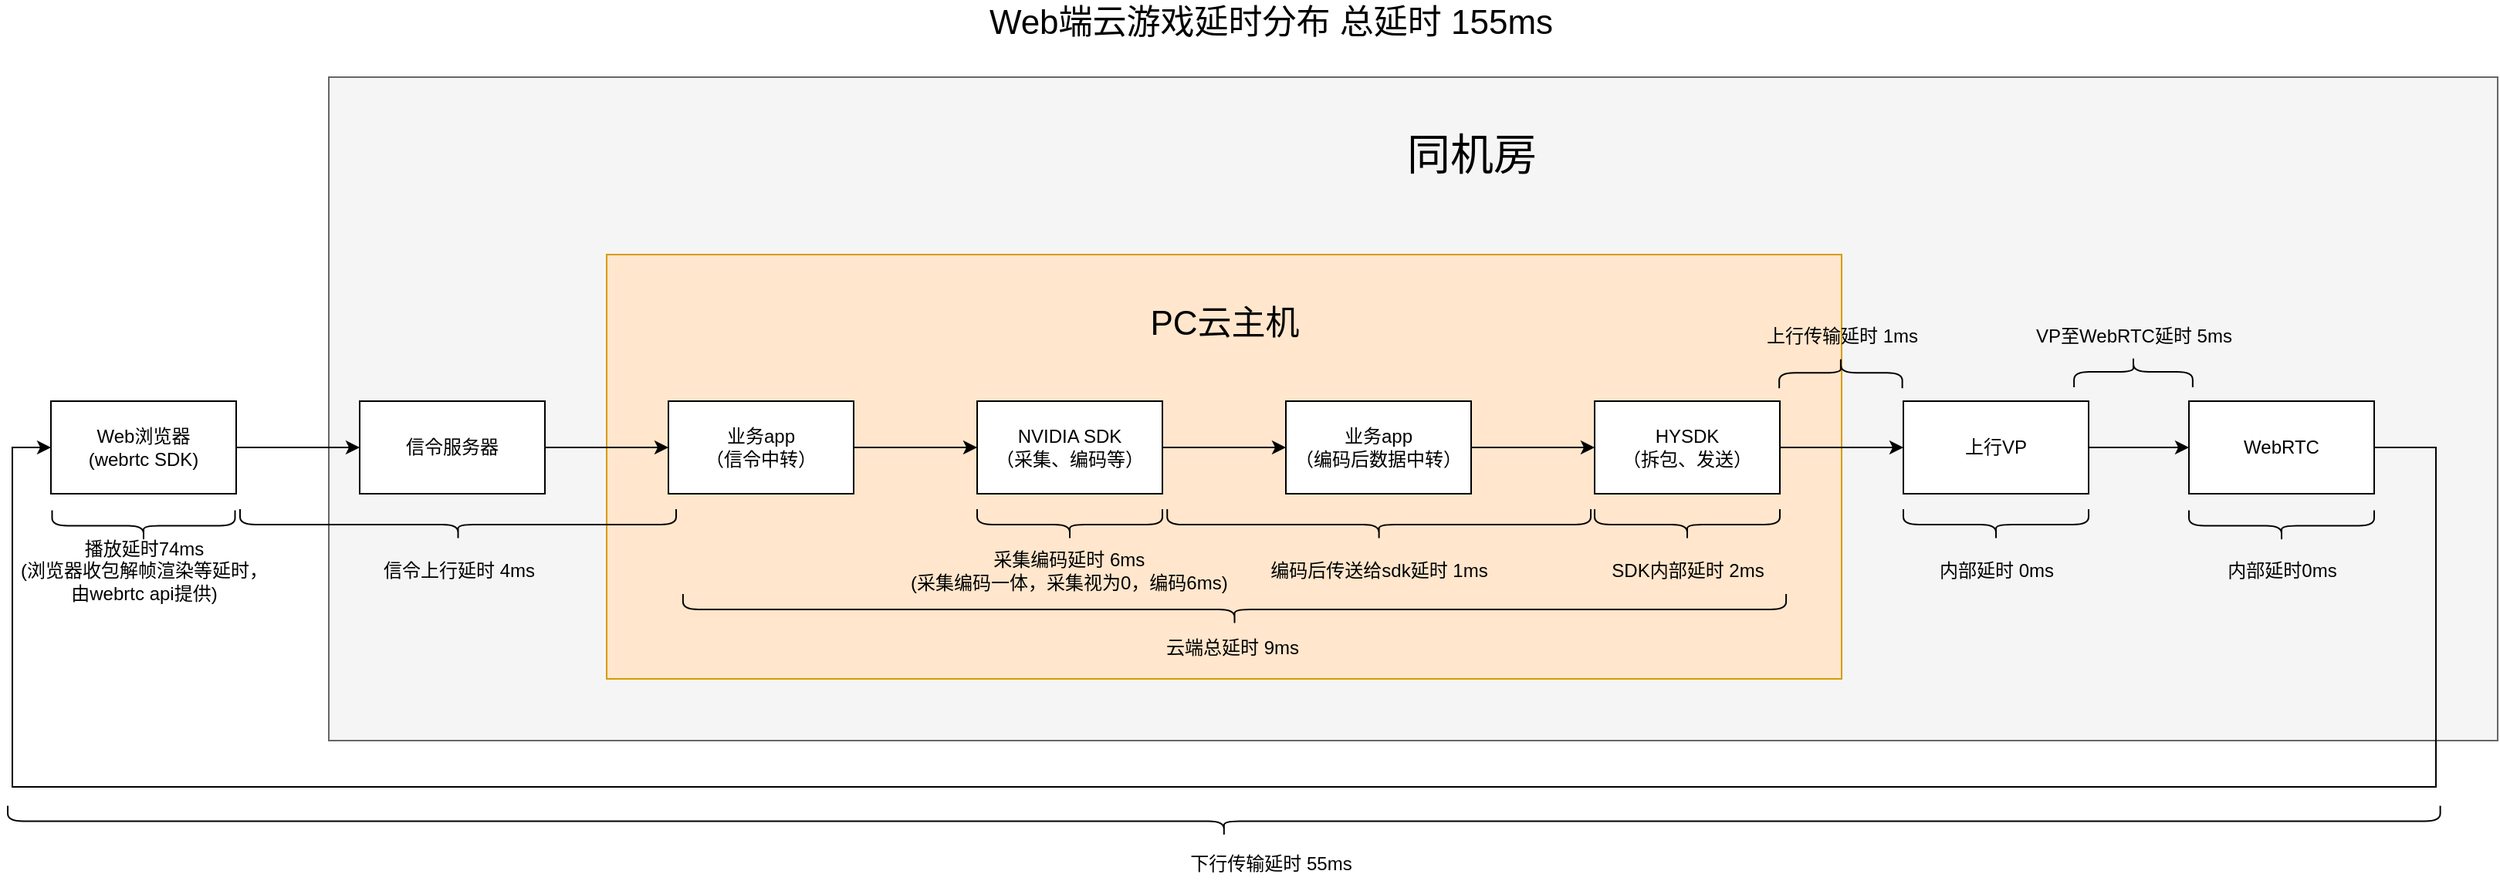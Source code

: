<mxfile version="13.9.2" type="github">
  <diagram id="pei0yE4xSCauYD3dITiz" name="Page-1">
    <mxGraphModel dx="2489" dy="761" grid="1" gridSize="10" guides="1" tooltips="1" connect="1" arrows="1" fold="1" page="1" pageScale="1" pageWidth="827" pageHeight="1169" math="0" shadow="0">
      <root>
        <mxCell id="0" />
        <mxCell id="1" parent="0" />
        <mxCell id="7MeD4XDEcG4lgqhzSJPx-1" value="" style="rounded=0;whiteSpace=wrap;html=1;fillColor=#f5f5f5;strokeColor=#666666;fontColor=#333333;" vertex="1" parent="1">
          <mxGeometry x="65" y="130" width="1405" height="430" as="geometry" />
        </mxCell>
        <mxCell id="7MeD4XDEcG4lgqhzSJPx-2" value="" style="rounded=0;whiteSpace=wrap;html=1;align=center;fillColor=#ffe6cc;strokeColor=#d79b00;" vertex="1" parent="1">
          <mxGeometry x="245" y="245" width="800" height="275" as="geometry" />
        </mxCell>
        <mxCell id="7MeD4XDEcG4lgqhzSJPx-3" value="" style="edgeStyle=orthogonalEdgeStyle;rounded=0;orthogonalLoop=1;jettySize=auto;html=1;" edge="1" parent="1" source="7MeD4XDEcG4lgqhzSJPx-4" target="7MeD4XDEcG4lgqhzSJPx-6">
          <mxGeometry relative="1" as="geometry" />
        </mxCell>
        <mxCell id="7MeD4XDEcG4lgqhzSJPx-4" value="NVIDIA SDK&lt;br&gt;（采集、编码等）" style="whiteSpace=wrap;html=1;" vertex="1" parent="1">
          <mxGeometry x="485" y="340" width="120" height="60" as="geometry" />
        </mxCell>
        <mxCell id="7MeD4XDEcG4lgqhzSJPx-5" value="" style="edgeStyle=orthogonalEdgeStyle;rounded=0;orthogonalLoop=1;jettySize=auto;html=1;" edge="1" parent="1" source="7MeD4XDEcG4lgqhzSJPx-6" target="7MeD4XDEcG4lgqhzSJPx-8">
          <mxGeometry relative="1" as="geometry" />
        </mxCell>
        <mxCell id="7MeD4XDEcG4lgqhzSJPx-6" value="业务app&lt;br&gt;（编码后数据中转）" style="whiteSpace=wrap;html=1;" vertex="1" parent="1">
          <mxGeometry x="685" y="340" width="120" height="60" as="geometry" />
        </mxCell>
        <mxCell id="7MeD4XDEcG4lgqhzSJPx-7" value="" style="edgeStyle=orthogonalEdgeStyle;rounded=0;orthogonalLoop=1;jettySize=auto;html=1;" edge="1" parent="1" source="7MeD4XDEcG4lgqhzSJPx-8" target="7MeD4XDEcG4lgqhzSJPx-10">
          <mxGeometry relative="1" as="geometry" />
        </mxCell>
        <mxCell id="7MeD4XDEcG4lgqhzSJPx-8" value="HYSDK&lt;br&gt;（拆包、发送）" style="whiteSpace=wrap;html=1;" vertex="1" parent="1">
          <mxGeometry x="885" y="340" width="120" height="60" as="geometry" />
        </mxCell>
        <mxCell id="7MeD4XDEcG4lgqhzSJPx-9" value="" style="edgeStyle=orthogonalEdgeStyle;rounded=0;orthogonalLoop=1;jettySize=auto;html=1;" edge="1" parent="1" source="7MeD4XDEcG4lgqhzSJPx-10" target="7MeD4XDEcG4lgqhzSJPx-12">
          <mxGeometry relative="1" as="geometry" />
        </mxCell>
        <mxCell id="7MeD4XDEcG4lgqhzSJPx-10" value="上行VP" style="whiteSpace=wrap;html=1;" vertex="1" parent="1">
          <mxGeometry x="1085" y="340" width="120" height="60" as="geometry" />
        </mxCell>
        <mxCell id="7MeD4XDEcG4lgqhzSJPx-11" style="edgeStyle=orthogonalEdgeStyle;rounded=0;orthogonalLoop=1;jettySize=auto;html=1;entryX=0;entryY=0.5;entryDx=0;entryDy=0;fontSize=12;" edge="1" parent="1" source="7MeD4XDEcG4lgqhzSJPx-12" target="7MeD4XDEcG4lgqhzSJPx-18">
          <mxGeometry relative="1" as="geometry">
            <Array as="points">
              <mxPoint x="1430" y="370" />
              <mxPoint x="1430" y="590" />
              <mxPoint x="-140" y="590" />
              <mxPoint x="-140" y="370" />
            </Array>
            <mxPoint x="1510" y="400" as="sourcePoint" />
          </mxGeometry>
        </mxCell>
        <mxCell id="7MeD4XDEcG4lgqhzSJPx-12" value="WebRTC" style="whiteSpace=wrap;html=1;" vertex="1" parent="1">
          <mxGeometry x="1270" y="340" width="120" height="60" as="geometry" />
        </mxCell>
        <mxCell id="7MeD4XDEcG4lgqhzSJPx-13" value="" style="edgeStyle=orthogonalEdgeStyle;rounded=0;orthogonalLoop=1;jettySize=auto;html=1;" edge="1" parent="1" source="7MeD4XDEcG4lgqhzSJPx-14" target="7MeD4XDEcG4lgqhzSJPx-4">
          <mxGeometry relative="1" as="geometry" />
        </mxCell>
        <mxCell id="7MeD4XDEcG4lgqhzSJPx-14" value="业务app&lt;br&gt;（信令中转）" style="whiteSpace=wrap;html=1;" vertex="1" parent="1">
          <mxGeometry x="285" y="340" width="120" height="60" as="geometry" />
        </mxCell>
        <mxCell id="7MeD4XDEcG4lgqhzSJPx-15" value="" style="edgeStyle=orthogonalEdgeStyle;rounded=0;orthogonalLoop=1;jettySize=auto;html=1;" edge="1" parent="1" source="7MeD4XDEcG4lgqhzSJPx-16" target="7MeD4XDEcG4lgqhzSJPx-14">
          <mxGeometry relative="1" as="geometry" />
        </mxCell>
        <mxCell id="7MeD4XDEcG4lgqhzSJPx-16" value="信令服务器" style="whiteSpace=wrap;html=1;" vertex="1" parent="1">
          <mxGeometry x="85" y="340" width="120" height="60" as="geometry" />
        </mxCell>
        <mxCell id="7MeD4XDEcG4lgqhzSJPx-17" value="" style="edgeStyle=orthogonalEdgeStyle;rounded=0;orthogonalLoop=1;jettySize=auto;html=1;fontSize=12;" edge="1" parent="1" source="7MeD4XDEcG4lgqhzSJPx-18" target="7MeD4XDEcG4lgqhzSJPx-16">
          <mxGeometry relative="1" as="geometry" />
        </mxCell>
        <mxCell id="7MeD4XDEcG4lgqhzSJPx-18" value="Web浏览器&lt;br&gt;(webrtc SDK)" style="whiteSpace=wrap;html=1;" vertex="1" parent="1">
          <mxGeometry x="-115" y="340" width="120" height="60" as="geometry" />
        </mxCell>
        <mxCell id="7MeD4XDEcG4lgqhzSJPx-19" value="PC云主机" style="text;html=1;align=center;verticalAlign=middle;resizable=0;points=[];autosize=1;fontSize=22;" vertex="1" parent="1">
          <mxGeometry x="590" y="275" width="110" height="30" as="geometry" />
        </mxCell>
        <mxCell id="7MeD4XDEcG4lgqhzSJPx-20" value="同机房" style="text;html=1;align=center;verticalAlign=middle;resizable=0;points=[];autosize=1;fontSize=28;" vertex="1" parent="1">
          <mxGeometry x="755.31" y="160" width="100" height="40" as="geometry" />
        </mxCell>
        <mxCell id="7MeD4XDEcG4lgqhzSJPx-21" value="" style="shape=curlyBracket;whiteSpace=wrap;html=1;rounded=1;fontSize=22;rotation=-90;" vertex="1" parent="1">
          <mxGeometry x="535" y="360" width="20" height="120" as="geometry" />
        </mxCell>
        <mxCell id="7MeD4XDEcG4lgqhzSJPx-22" value="" style="shape=curlyBracket;whiteSpace=wrap;html=1;rounded=1;fontSize=22;rotation=-90;" vertex="1" parent="1">
          <mxGeometry x="735.31" y="282.82" width="20" height="274.38" as="geometry" />
        </mxCell>
        <mxCell id="7MeD4XDEcG4lgqhzSJPx-23" value="" style="shape=curlyBracket;whiteSpace=wrap;html=1;rounded=1;fontSize=22;rotation=-90;" vertex="1" parent="1">
          <mxGeometry x="935" y="360" width="20" height="120" as="geometry" />
        </mxCell>
        <mxCell id="7MeD4XDEcG4lgqhzSJPx-24" value="" style="shape=curlyBracket;whiteSpace=wrap;html=1;rounded=1;fontSize=22;rotation=-90;" vertex="1" parent="1">
          <mxGeometry x="1135" y="360" width="20" height="120" as="geometry" />
        </mxCell>
        <mxCell id="7MeD4XDEcG4lgqhzSJPx-25" value="&lt;div style=&quot;text-align: center&quot;&gt;&lt;span&gt;采集编码延时 6ms&lt;/span&gt;&lt;/div&gt;&lt;div style=&quot;text-align: center&quot;&gt;&lt;span&gt;(采集编码一体，采集视为0，编码6ms)&lt;/span&gt;&lt;/div&gt;" style="text;html=1;align=left;verticalAlign=middle;resizable=0;points=[];autosize=1;fontSize=12;" vertex="1" parent="1">
          <mxGeometry x="440" y="435" width="220" height="30" as="geometry" />
        </mxCell>
        <mxCell id="7MeD4XDEcG4lgqhzSJPx-26" value="" style="shape=curlyBracket;whiteSpace=wrap;html=1;rounded=1;fontSize=22;rotation=-90;" vertex="1" parent="1">
          <mxGeometry x="138.75" y="278.75" width="20" height="282.51" as="geometry" />
        </mxCell>
        <mxCell id="7MeD4XDEcG4lgqhzSJPx-27" value="SDK内部延时 2ms" style="text;html=1;align=center;verticalAlign=middle;resizable=0;points=[];autosize=1;fontSize=12;" vertex="1" parent="1">
          <mxGeometry x="890" y="440" width="110" height="20" as="geometry" />
        </mxCell>
        <mxCell id="7MeD4XDEcG4lgqhzSJPx-28" value="编码后传送给sdk延时 1ms" style="text;html=1;align=center;verticalAlign=middle;resizable=0;points=[];autosize=1;fontSize=12;" vertex="1" parent="1">
          <mxGeometry x="665.31" y="440" width="160" height="20" as="geometry" />
        </mxCell>
        <mxCell id="7MeD4XDEcG4lgqhzSJPx-30" value="上行传输延时 1ms" style="text;html=1;align=center;verticalAlign=middle;resizable=0;points=[];autosize=1;fontSize=12;" vertex="1" parent="1">
          <mxGeometry x="990" y="288" width="110" height="20" as="geometry" />
        </mxCell>
        <mxCell id="7MeD4XDEcG4lgqhzSJPx-31" value="内部延时 0ms" style="text;html=1;align=center;verticalAlign=middle;resizable=0;points=[];autosize=1;fontSize=12;" vertex="1" parent="1">
          <mxGeometry x="1100" y="440" width="90" height="20" as="geometry" />
        </mxCell>
        <mxCell id="7MeD4XDEcG4lgqhzSJPx-32" value="" style="shape=curlyBracket;whiteSpace=wrap;html=1;rounded=1;fontSize=22;rotation=90;" vertex="1" parent="1">
          <mxGeometry x="1224" y="282.62" width="20" height="76.88" as="geometry" />
        </mxCell>
        <mxCell id="7MeD4XDEcG4lgqhzSJPx-33" value="" style="shape=curlyBracket;whiteSpace=wrap;html=1;rounded=1;fontSize=22;rotation=-90;" vertex="1" parent="1">
          <mxGeometry x="1320" y="360.76" width="20" height="120" as="geometry" />
        </mxCell>
        <mxCell id="7MeD4XDEcG4lgqhzSJPx-34" value="VP至WebRTC延时 5ms" style="text;html=1;align=center;verticalAlign=middle;resizable=0;points=[];autosize=1;fontSize=12;" vertex="1" parent="1">
          <mxGeometry x="1164" y="288" width="140" height="20" as="geometry" />
        </mxCell>
        <mxCell id="7MeD4XDEcG4lgqhzSJPx-35" value="内部延时0ms" style="text;html=1;align=center;verticalAlign=middle;resizable=0;points=[];autosize=1;fontSize=12;" vertex="1" parent="1">
          <mxGeometry x="1285" y="440" width="90" height="20" as="geometry" />
        </mxCell>
        <mxCell id="7MeD4XDEcG4lgqhzSJPx-36" value="信令上行延时 4ms" style="text;html=1;align=center;verticalAlign=middle;resizable=0;points=[];autosize=1;fontSize=12;" vertex="1" parent="1">
          <mxGeometry x="93.75" y="440" width="110" height="20" as="geometry" />
        </mxCell>
        <mxCell id="7MeD4XDEcG4lgqhzSJPx-37" value="" style="shape=curlyBracket;whiteSpace=wrap;html=1;rounded=1;fontSize=22;rotation=-90;" vertex="1" parent="1">
          <mxGeometry x="634.91" y="-175.7" width="20" height="1575.79" as="geometry" />
        </mxCell>
        <mxCell id="7MeD4XDEcG4lgqhzSJPx-38" value="下行传输延时 55ms" style="text;html=1;align=center;verticalAlign=middle;resizable=0;points=[];autosize=1;fontSize=12;" vertex="1" parent="1">
          <mxGeometry x="615" y="630" width="120" height="20" as="geometry" />
        </mxCell>
        <mxCell id="7MeD4XDEcG4lgqhzSJPx-39" value="" style="shape=curlyBracket;whiteSpace=wrap;html=1;rounded=1;fontSize=22;rotation=-90;" vertex="1" parent="1">
          <mxGeometry x="641.75" y="117.75" width="20" height="714.61" as="geometry" />
        </mxCell>
        <mxCell id="7MeD4XDEcG4lgqhzSJPx-40" value="云端总延时 9ms" style="text;html=1;align=center;verticalAlign=middle;resizable=0;points=[];autosize=1;fontSize=12;" vertex="1" parent="1">
          <mxGeometry x="600" y="490" width="100" height="20" as="geometry" />
        </mxCell>
        <mxCell id="7MeD4XDEcG4lgqhzSJPx-41" value="" style="shape=curlyBracket;whiteSpace=wrap;html=1;rounded=1;fontSize=22;rotation=-90;" vertex="1" parent="1">
          <mxGeometry x="-65" y="361.5" width="20" height="118.51" as="geometry" />
        </mxCell>
        <mxCell id="7MeD4XDEcG4lgqhzSJPx-42" value="播放延时74ms&lt;br&gt;(浏览器收包解帧渲染等延时，&lt;br&gt;由webrtc api提供)" style="text;html=1;align=center;verticalAlign=middle;resizable=0;points=[];autosize=1;fontSize=12;" vertex="1" parent="1">
          <mxGeometry x="-145" y="425" width="180" height="50" as="geometry" />
        </mxCell>
        <mxCell id="7MeD4XDEcG4lgqhzSJPx-43" value="Web端云游戏延时分布 总延时 155ms" style="text;html=1;align=center;verticalAlign=middle;resizable=0;points=[];autosize=1;fontSize=22;" vertex="1" parent="1">
          <mxGeometry x="485" y="80" width="380" height="30" as="geometry" />
        </mxCell>
        <mxCell id="7MeD4XDEcG4lgqhzSJPx-49" value="" style="shape=curlyBracket;whiteSpace=wrap;html=1;rounded=1;rotation=90;size=0.5;" vertex="1" parent="1">
          <mxGeometry x="1034.44" y="281.71" width="20" height="79.73" as="geometry" />
        </mxCell>
      </root>
    </mxGraphModel>
  </diagram>
</mxfile>
